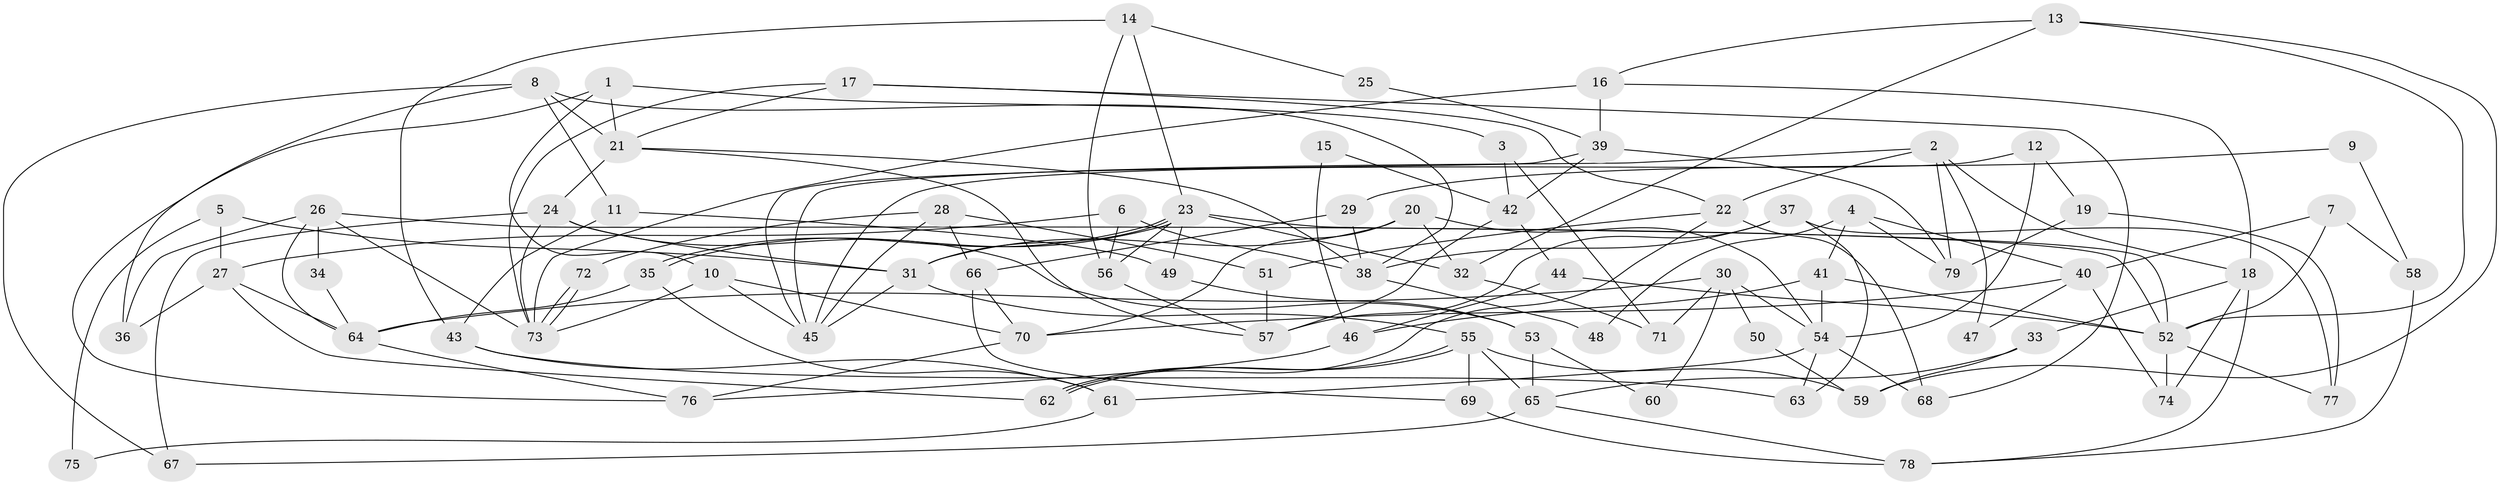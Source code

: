 // coarse degree distribution, {4: 0.19607843137254902, 9: 0.0392156862745098, 3: 0.19607843137254902, 7: 0.09803921568627451, 6: 0.11764705882352941, 5: 0.13725490196078433, 2: 0.09803921568627451, 8: 0.0784313725490196, 13: 0.0196078431372549, 1: 0.0196078431372549}
// Generated by graph-tools (version 1.1) at 2025/41/03/06/25 10:41:52]
// undirected, 79 vertices, 158 edges
graph export_dot {
graph [start="1"]
  node [color=gray90,style=filled];
  1;
  2;
  3;
  4;
  5;
  6;
  7;
  8;
  9;
  10;
  11;
  12;
  13;
  14;
  15;
  16;
  17;
  18;
  19;
  20;
  21;
  22;
  23;
  24;
  25;
  26;
  27;
  28;
  29;
  30;
  31;
  32;
  33;
  34;
  35;
  36;
  37;
  38;
  39;
  40;
  41;
  42;
  43;
  44;
  45;
  46;
  47;
  48;
  49;
  50;
  51;
  52;
  53;
  54;
  55;
  56;
  57;
  58;
  59;
  60;
  61;
  62;
  63;
  64;
  65;
  66;
  67;
  68;
  69;
  70;
  71;
  72;
  73;
  74;
  75;
  76;
  77;
  78;
  79;
  1 -- 76;
  1 -- 10;
  1 -- 3;
  1 -- 21;
  2 -- 79;
  2 -- 45;
  2 -- 18;
  2 -- 22;
  2 -- 47;
  3 -- 71;
  3 -- 42;
  4 -- 41;
  4 -- 40;
  4 -- 48;
  4 -- 79;
  5 -- 27;
  5 -- 31;
  5 -- 75;
  6 -- 38;
  6 -- 56;
  6 -- 27;
  7 -- 52;
  7 -- 40;
  7 -- 58;
  8 -- 21;
  8 -- 38;
  8 -- 11;
  8 -- 36;
  8 -- 67;
  9 -- 29;
  9 -- 58;
  10 -- 73;
  10 -- 70;
  10 -- 45;
  11 -- 49;
  11 -- 43;
  12 -- 19;
  12 -- 45;
  12 -- 54;
  13 -- 52;
  13 -- 32;
  13 -- 16;
  13 -- 59;
  14 -- 56;
  14 -- 23;
  14 -- 25;
  14 -- 43;
  15 -- 46;
  15 -- 42;
  16 -- 73;
  16 -- 18;
  16 -- 39;
  17 -- 73;
  17 -- 22;
  17 -- 21;
  17 -- 68;
  18 -- 33;
  18 -- 74;
  18 -- 78;
  19 -- 77;
  19 -- 79;
  20 -- 54;
  20 -- 31;
  20 -- 32;
  20 -- 70;
  21 -- 24;
  21 -- 38;
  21 -- 57;
  22 -- 68;
  22 -- 51;
  22 -- 62;
  23 -- 31;
  23 -- 35;
  23 -- 35;
  23 -- 32;
  23 -- 49;
  23 -- 52;
  23 -- 56;
  24 -- 73;
  24 -- 31;
  24 -- 53;
  24 -- 67;
  25 -- 39;
  26 -- 36;
  26 -- 52;
  26 -- 34;
  26 -- 64;
  26 -- 73;
  27 -- 62;
  27 -- 36;
  27 -- 64;
  28 -- 51;
  28 -- 45;
  28 -- 66;
  28 -- 72;
  29 -- 66;
  29 -- 38;
  30 -- 64;
  30 -- 54;
  30 -- 50;
  30 -- 60;
  30 -- 71;
  31 -- 55;
  31 -- 45;
  32 -- 71;
  33 -- 65;
  33 -- 59;
  34 -- 64;
  35 -- 64;
  35 -- 61;
  37 -- 57;
  37 -- 63;
  37 -- 38;
  37 -- 77;
  38 -- 48;
  39 -- 45;
  39 -- 42;
  39 -- 79;
  40 -- 70;
  40 -- 74;
  40 -- 47;
  41 -- 52;
  41 -- 54;
  41 -- 46;
  42 -- 44;
  42 -- 57;
  43 -- 61;
  43 -- 63;
  44 -- 46;
  44 -- 52;
  46 -- 76;
  49 -- 53;
  50 -- 59;
  51 -- 57;
  52 -- 74;
  52 -- 77;
  53 -- 65;
  53 -- 60;
  54 -- 61;
  54 -- 63;
  54 -- 68;
  55 -- 62;
  55 -- 62;
  55 -- 59;
  55 -- 65;
  55 -- 69;
  56 -- 57;
  58 -- 78;
  61 -- 75;
  64 -- 76;
  65 -- 67;
  65 -- 78;
  66 -- 69;
  66 -- 70;
  69 -- 78;
  70 -- 76;
  72 -- 73;
  72 -- 73;
}
